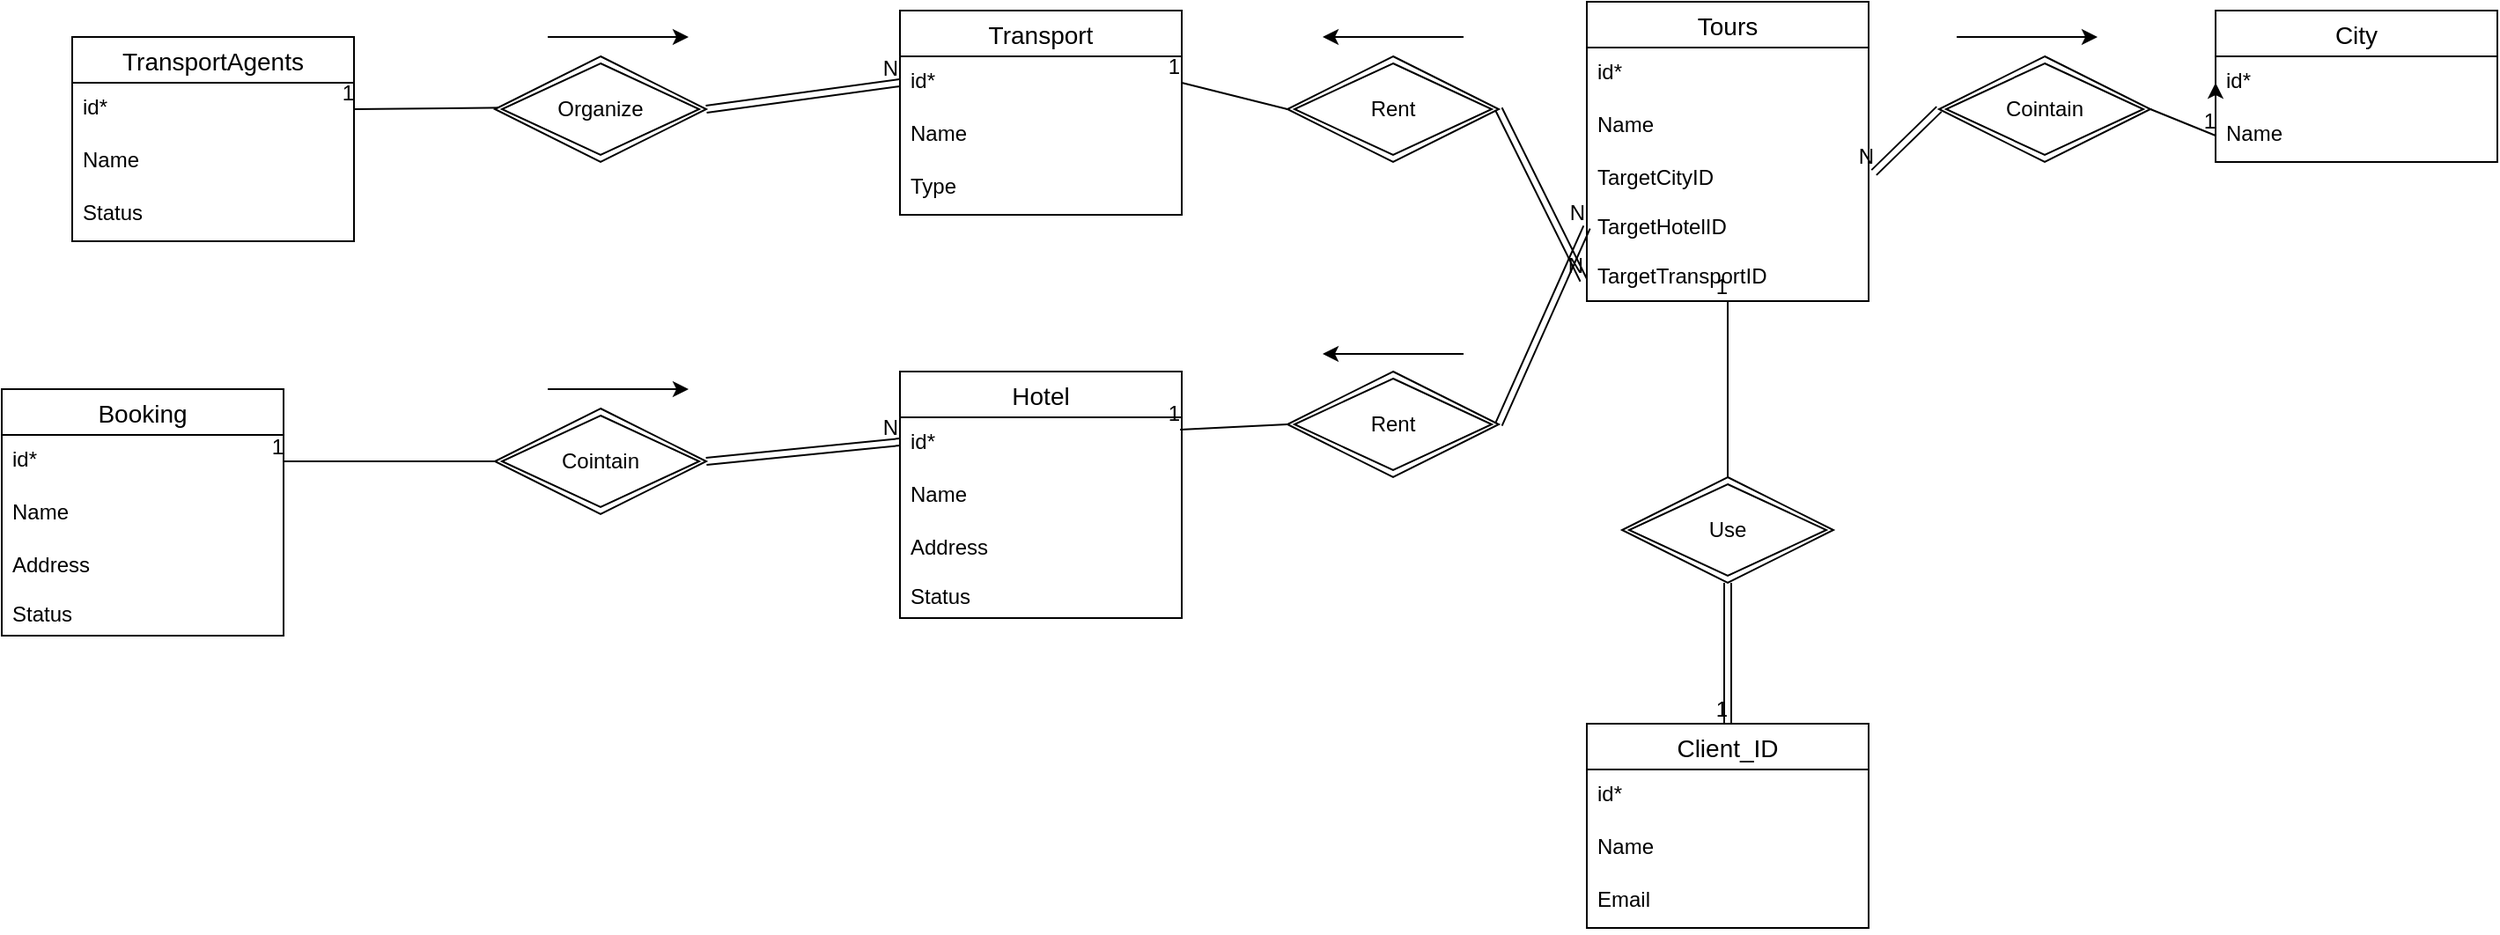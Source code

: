 <mxfile version="16.5.3" type="github"><diagram id="9vBWV7LyVVzG_hyjaM7o" name="Page-1"><mxGraphModel dx="3664" dy="1164" grid="1" gridSize="10" guides="1" tooltips="1" connect="1" arrows="1" fold="1" page="1" pageScale="1" pageWidth="827" pageHeight="1169" math="0" shadow="0"><root><mxCell id="0"/><mxCell id="1" parent="0"/><mxCell id="_5soYYoA6Z1F25KeVzBH-18" value="Client_ID" style="swimlane;fontStyle=0;childLayout=stackLayout;horizontal=1;startSize=26;horizontalStack=0;resizeParent=1;resizeParentMax=0;resizeLast=0;collapsible=1;marginBottom=0;align=center;fontSize=14;" vertex="1" parent="1"><mxGeometry x="310" y="990" width="160" height="116" as="geometry"><mxRectangle x="330" y="540" width="50" height="26" as="alternateBounds"/></mxGeometry></mxCell><mxCell id="_5soYYoA6Z1F25KeVzBH-19" value="id*" style="text;strokeColor=none;fillColor=none;spacingLeft=4;spacingRight=4;overflow=hidden;rotatable=0;points=[[0,0.5],[1,0.5]];portConstraint=eastwest;fontSize=12;" vertex="1" parent="_5soYYoA6Z1F25KeVzBH-18"><mxGeometry y="26" width="160" height="30" as="geometry"/></mxCell><mxCell id="_5soYYoA6Z1F25KeVzBH-20" value="Name" style="text;strokeColor=none;fillColor=none;spacingLeft=4;spacingRight=4;overflow=hidden;rotatable=0;points=[[0,0.5],[1,0.5]];portConstraint=eastwest;fontSize=12;" vertex="1" parent="_5soYYoA6Z1F25KeVzBH-18"><mxGeometry y="56" width="160" height="30" as="geometry"/></mxCell><mxCell id="_5soYYoA6Z1F25KeVzBH-21" value="Email" style="text;strokeColor=none;fillColor=none;spacingLeft=4;spacingRight=4;overflow=hidden;rotatable=0;points=[[0,0.5],[1,0.5]];portConstraint=eastwest;fontSize=12;" vertex="1" parent="_5soYYoA6Z1F25KeVzBH-18"><mxGeometry y="86" width="160" height="30" as="geometry"/></mxCell><mxCell id="_5soYYoA6Z1F25KeVzBH-22" value="Use" style="shape=rhombus;double=1;perimeter=rhombusPerimeter;whiteSpace=wrap;html=1;align=center;" vertex="1" parent="1"><mxGeometry x="330" y="850" width="120" height="60" as="geometry"/></mxCell><mxCell id="_5soYYoA6Z1F25KeVzBH-25" value="Tours" style="swimlane;fontStyle=0;childLayout=stackLayout;horizontal=1;startSize=26;horizontalStack=0;resizeParent=1;resizeParentMax=0;resizeLast=0;collapsible=1;marginBottom=0;align=center;fontSize=14;" vertex="1" parent="1"><mxGeometry x="310" y="580" width="160" height="170" as="geometry"><mxRectangle x="330" y="540" width="50" height="26" as="alternateBounds"/></mxGeometry></mxCell><mxCell id="_5soYYoA6Z1F25KeVzBH-26" value="id*" style="text;strokeColor=none;fillColor=none;spacingLeft=4;spacingRight=4;overflow=hidden;rotatable=0;points=[[0,0.5],[1,0.5]];portConstraint=eastwest;fontSize=12;" vertex="1" parent="_5soYYoA6Z1F25KeVzBH-25"><mxGeometry y="26" width="160" height="30" as="geometry"/></mxCell><mxCell id="_5soYYoA6Z1F25KeVzBH-27" value="Name" style="text;strokeColor=none;fillColor=none;spacingLeft=4;spacingRight=4;overflow=hidden;rotatable=0;points=[[0,0.5],[1,0.5]];portConstraint=eastwest;fontSize=12;" vertex="1" parent="_5soYYoA6Z1F25KeVzBH-25"><mxGeometry y="56" width="160" height="30" as="geometry"/></mxCell><mxCell id="_5soYYoA6Z1F25KeVzBH-28" value="TargetCityID&#10;&#10;TargetHotelID&#10;&#10;TargetTransportID&#10;&#10;" style="text;strokeColor=none;fillColor=none;spacingLeft=4;spacingRight=4;overflow=hidden;rotatable=0;points=[[0,0.5],[1,0.5]];portConstraint=eastwest;fontSize=12;" vertex="1" parent="_5soYYoA6Z1F25KeVzBH-25"><mxGeometry y="86" width="160" height="84" as="geometry"/></mxCell><mxCell id="_5soYYoA6Z1F25KeVzBH-31" value="" style="endArrow=none;html=1;rounded=0;exitX=0.5;exitY=0;exitDx=0;exitDy=0;" edge="1" parent="1" source="_5soYYoA6Z1F25KeVzBH-22" target="_5soYYoA6Z1F25KeVzBH-28"><mxGeometry relative="1" as="geometry"><mxPoint x="330" y="590" as="sourcePoint"/><mxPoint x="390" y="770" as="targetPoint"/></mxGeometry></mxCell><mxCell id="_5soYYoA6Z1F25KeVzBH-32" value="1" style="resizable=0;html=1;align=right;verticalAlign=bottom;" connectable="0" vertex="1" parent="_5soYYoA6Z1F25KeVzBH-31"><mxGeometry x="1" relative="1" as="geometry"/></mxCell><mxCell id="_5soYYoA6Z1F25KeVzBH-33" value="City" style="swimlane;fontStyle=0;childLayout=stackLayout;horizontal=1;startSize=26;horizontalStack=0;resizeParent=1;resizeParentMax=0;resizeLast=0;collapsible=1;marginBottom=0;align=center;fontSize=14;" vertex="1" parent="1"><mxGeometry x="667" y="585" width="160" height="86" as="geometry"><mxRectangle x="330" y="540" width="50" height="26" as="alternateBounds"/></mxGeometry></mxCell><mxCell id="_5soYYoA6Z1F25KeVzBH-34" value="id*" style="text;strokeColor=none;fillColor=none;spacingLeft=4;spacingRight=4;overflow=hidden;rotatable=0;points=[[0,0.5],[1,0.5]];portConstraint=eastwest;fontSize=12;" vertex="1" parent="_5soYYoA6Z1F25KeVzBH-33"><mxGeometry y="26" width="160" height="30" as="geometry"/></mxCell><mxCell id="_5soYYoA6Z1F25KeVzBH-40" style="edgeStyle=orthogonalEdgeStyle;rounded=0;orthogonalLoop=1;jettySize=auto;html=1;exitX=0;exitY=0.5;exitDx=0;exitDy=0;entryX=0;entryY=0.5;entryDx=0;entryDy=0;" edge="1" parent="_5soYYoA6Z1F25KeVzBH-33" source="_5soYYoA6Z1F25KeVzBH-35" target="_5soYYoA6Z1F25KeVzBH-34"><mxGeometry relative="1" as="geometry"/></mxCell><mxCell id="_5soYYoA6Z1F25KeVzBH-35" value="Name" style="text;strokeColor=none;fillColor=none;spacingLeft=4;spacingRight=4;overflow=hidden;rotatable=0;points=[[0,0.5],[1,0.5]];portConstraint=eastwest;fontSize=12;" vertex="1" parent="_5soYYoA6Z1F25KeVzBH-33"><mxGeometry y="56" width="160" height="30" as="geometry"/></mxCell><mxCell id="_5soYYoA6Z1F25KeVzBH-37" value="Cointain" style="shape=rhombus;double=1;perimeter=rhombusPerimeter;whiteSpace=wrap;html=1;align=center;" vertex="1" parent="1"><mxGeometry x="510" y="611" width="120" height="60" as="geometry"/></mxCell><mxCell id="_5soYYoA6Z1F25KeVzBH-38" value="" style="endArrow=none;html=1;rounded=0;exitX=1;exitY=0.5;exitDx=0;exitDy=0;entryX=0;entryY=0.5;entryDx=0;entryDy=0;" edge="1" parent="1" source="_5soYYoA6Z1F25KeVzBH-37" target="_5soYYoA6Z1F25KeVzBH-35"><mxGeometry relative="1" as="geometry"><mxPoint x="330" y="590" as="sourcePoint"/><mxPoint x="490" y="590" as="targetPoint"/></mxGeometry></mxCell><mxCell id="_5soYYoA6Z1F25KeVzBH-39" value="1" style="resizable=0;html=1;align=right;verticalAlign=bottom;" connectable="0" vertex="1" parent="_5soYYoA6Z1F25KeVzBH-38"><mxGeometry x="1" relative="1" as="geometry"/></mxCell><mxCell id="_5soYYoA6Z1F25KeVzBH-43" value="" style="shape=link;html=1;rounded=0;entryX=1.019;entryY=0.131;entryDx=0;entryDy=0;entryPerimeter=0;exitX=0;exitY=0.5;exitDx=0;exitDy=0;" edge="1" parent="1" source="_5soYYoA6Z1F25KeVzBH-37" target="_5soYYoA6Z1F25KeVzBH-28"><mxGeometry relative="1" as="geometry"><mxPoint x="330" y="590" as="sourcePoint"/><mxPoint x="490" y="590" as="targetPoint"/></mxGeometry></mxCell><mxCell id="_5soYYoA6Z1F25KeVzBH-44" value="N" style="resizable=0;html=1;align=right;verticalAlign=bottom;" connectable="0" vertex="1" parent="_5soYYoA6Z1F25KeVzBH-43"><mxGeometry x="1" relative="1" as="geometry"/></mxCell><mxCell id="_5soYYoA6Z1F25KeVzBH-45" value="Transport" style="swimlane;fontStyle=0;childLayout=stackLayout;horizontal=1;startSize=26;horizontalStack=0;resizeParent=1;resizeParentMax=0;resizeLast=0;collapsible=1;marginBottom=0;align=center;fontSize=14;" vertex="1" parent="1"><mxGeometry x="-80" y="585" width="160" height="116" as="geometry"><mxRectangle x="330" y="540" width="50" height="26" as="alternateBounds"/></mxGeometry></mxCell><mxCell id="_5soYYoA6Z1F25KeVzBH-46" value="id*" style="text;strokeColor=none;fillColor=none;spacingLeft=4;spacingRight=4;overflow=hidden;rotatable=0;points=[[0,0.5],[1,0.5]];portConstraint=eastwest;fontSize=12;" vertex="1" parent="_5soYYoA6Z1F25KeVzBH-45"><mxGeometry y="26" width="160" height="30" as="geometry"/></mxCell><mxCell id="_5soYYoA6Z1F25KeVzBH-47" value="Name" style="text;strokeColor=none;fillColor=none;spacingLeft=4;spacingRight=4;overflow=hidden;rotatable=0;points=[[0,0.5],[1,0.5]];portConstraint=eastwest;fontSize=12;" vertex="1" parent="_5soYYoA6Z1F25KeVzBH-45"><mxGeometry y="56" width="160" height="30" as="geometry"/></mxCell><mxCell id="_5soYYoA6Z1F25KeVzBH-48" value="Type" style="text;strokeColor=none;fillColor=none;spacingLeft=4;spacingRight=4;overflow=hidden;rotatable=0;points=[[0,0.5],[1,0.5]];portConstraint=eastwest;fontSize=12;" vertex="1" parent="_5soYYoA6Z1F25KeVzBH-45"><mxGeometry y="86" width="160" height="30" as="geometry"/></mxCell><mxCell id="_5soYYoA6Z1F25KeVzBH-49" value="Rent" style="shape=rhombus;double=1;perimeter=rhombusPerimeter;whiteSpace=wrap;html=1;align=center;" vertex="1" parent="1"><mxGeometry x="140" y="611" width="120" height="60" as="geometry"/></mxCell><mxCell id="_5soYYoA6Z1F25KeVzBH-54" value="Hotel" style="swimlane;fontStyle=0;childLayout=stackLayout;horizontal=1;startSize=26;horizontalStack=0;resizeParent=1;resizeParentMax=0;resizeLast=0;collapsible=1;marginBottom=0;align=center;fontSize=14;" vertex="1" parent="1"><mxGeometry x="-80" y="790" width="160" height="140" as="geometry"><mxRectangle x="330" y="540" width="50" height="26" as="alternateBounds"/></mxGeometry></mxCell><mxCell id="_5soYYoA6Z1F25KeVzBH-55" value="id*" style="text;strokeColor=none;fillColor=none;spacingLeft=4;spacingRight=4;overflow=hidden;rotatable=0;points=[[0,0.5],[1,0.5]];portConstraint=eastwest;fontSize=12;" vertex="1" parent="_5soYYoA6Z1F25KeVzBH-54"><mxGeometry y="26" width="160" height="30" as="geometry"/></mxCell><mxCell id="_5soYYoA6Z1F25KeVzBH-56" value="Name" style="text;strokeColor=none;fillColor=none;spacingLeft=4;spacingRight=4;overflow=hidden;rotatable=0;points=[[0,0.5],[1,0.5]];portConstraint=eastwest;fontSize=12;" vertex="1" parent="_5soYYoA6Z1F25KeVzBH-54"><mxGeometry y="56" width="160" height="30" as="geometry"/></mxCell><mxCell id="_5soYYoA6Z1F25KeVzBH-57" value="Address&#10;&#10;Status&#10;&#10;" style="text;strokeColor=none;fillColor=none;spacingLeft=4;spacingRight=4;overflow=hidden;rotatable=0;points=[[0,0.5],[1,0.5]];portConstraint=eastwest;fontSize=12;" vertex="1" parent="_5soYYoA6Z1F25KeVzBH-54"><mxGeometry y="86" width="160" height="54" as="geometry"/></mxCell><mxCell id="_5soYYoA6Z1F25KeVzBH-58" value="Rent" style="shape=rhombus;double=1;perimeter=rhombusPerimeter;whiteSpace=wrap;html=1;align=center;" vertex="1" parent="1"><mxGeometry x="140" y="790" width="120" height="60" as="geometry"/></mxCell><mxCell id="_5soYYoA6Z1F25KeVzBH-59" value="" style="endArrow=none;html=1;rounded=0;exitX=0;exitY=0.5;exitDx=0;exitDy=0;entryX=0.994;entryY=0.233;entryDx=0;entryDy=0;entryPerimeter=0;" edge="1" parent="1" source="_5soYYoA6Z1F25KeVzBH-58" target="_5soYYoA6Z1F25KeVzBH-55"><mxGeometry relative="1" as="geometry"><mxPoint x="330" y="590" as="sourcePoint"/><mxPoint x="490" y="590" as="targetPoint"/></mxGeometry></mxCell><mxCell id="_5soYYoA6Z1F25KeVzBH-60" value="1" style="resizable=0;html=1;align=right;verticalAlign=bottom;" connectable="0" vertex="1" parent="_5soYYoA6Z1F25KeVzBH-59"><mxGeometry x="1" relative="1" as="geometry"/></mxCell><mxCell id="_5soYYoA6Z1F25KeVzBH-63" value="Booking" style="swimlane;fontStyle=0;childLayout=stackLayout;horizontal=1;startSize=26;horizontalStack=0;resizeParent=1;resizeParentMax=0;resizeLast=0;collapsible=1;marginBottom=0;align=center;fontSize=14;" vertex="1" parent="1"><mxGeometry x="-590" y="800" width="160" height="140" as="geometry"><mxRectangle x="330" y="540" width="50" height="26" as="alternateBounds"/></mxGeometry></mxCell><mxCell id="_5soYYoA6Z1F25KeVzBH-64" value="id*" style="text;strokeColor=none;fillColor=none;spacingLeft=4;spacingRight=4;overflow=hidden;rotatable=0;points=[[0,0.5],[1,0.5]];portConstraint=eastwest;fontSize=12;" vertex="1" parent="_5soYYoA6Z1F25KeVzBH-63"><mxGeometry y="26" width="160" height="30" as="geometry"/></mxCell><mxCell id="_5soYYoA6Z1F25KeVzBH-65" value="Name" style="text;strokeColor=none;fillColor=none;spacingLeft=4;spacingRight=4;overflow=hidden;rotatable=0;points=[[0,0.5],[1,0.5]];portConstraint=eastwest;fontSize=12;" vertex="1" parent="_5soYYoA6Z1F25KeVzBH-63"><mxGeometry y="56" width="160" height="30" as="geometry"/></mxCell><mxCell id="_5soYYoA6Z1F25KeVzBH-66" value="Address&#10;&#10;Status&#10;&#10;" style="text;strokeColor=none;fillColor=none;spacingLeft=4;spacingRight=4;overflow=hidden;rotatable=0;points=[[0,0.5],[1,0.5]];portConstraint=eastwest;fontSize=12;" vertex="1" parent="_5soYYoA6Z1F25KeVzBH-63"><mxGeometry y="86" width="160" height="54" as="geometry"/></mxCell><mxCell id="_5soYYoA6Z1F25KeVzBH-67" value="Cointain" style="shape=rhombus;double=1;perimeter=rhombusPerimeter;whiteSpace=wrap;html=1;align=center;" vertex="1" parent="1"><mxGeometry x="-310" y="811" width="120" height="60" as="geometry"/></mxCell><mxCell id="_5soYYoA6Z1F25KeVzBH-68" value="" style="endArrow=none;html=1;rounded=0;entryX=1;entryY=0.5;entryDx=0;entryDy=0;exitX=0;exitY=0.5;exitDx=0;exitDy=0;" edge="1" parent="1" source="_5soYYoA6Z1F25KeVzBH-67" target="_5soYYoA6Z1F25KeVzBH-64"><mxGeometry relative="1" as="geometry"><mxPoint x="330" y="590" as="sourcePoint"/><mxPoint x="490" y="590" as="targetPoint"/></mxGeometry></mxCell><mxCell id="_5soYYoA6Z1F25KeVzBH-69" value="1" style="resizable=0;html=1;align=right;verticalAlign=bottom;" connectable="0" vertex="1" parent="_5soYYoA6Z1F25KeVzBH-68"><mxGeometry x="1" relative="1" as="geometry"/></mxCell><mxCell id="_5soYYoA6Z1F25KeVzBH-70" value="" style="shape=link;html=1;rounded=0;exitX=1;exitY=0.5;exitDx=0;exitDy=0;" edge="1" parent="1" source="_5soYYoA6Z1F25KeVzBH-67"><mxGeometry relative="1" as="geometry"><mxPoint x="330" y="590" as="sourcePoint"/><mxPoint x="-80" y="830" as="targetPoint"/></mxGeometry></mxCell><mxCell id="_5soYYoA6Z1F25KeVzBH-71" value="N" style="resizable=0;html=1;align=right;verticalAlign=bottom;" connectable="0" vertex="1" parent="_5soYYoA6Z1F25KeVzBH-70"><mxGeometry x="1" relative="1" as="geometry"/></mxCell><mxCell id="_5soYYoA6Z1F25KeVzBH-72" value="TransportAgents" style="swimlane;fontStyle=0;childLayout=stackLayout;horizontal=1;startSize=26;horizontalStack=0;resizeParent=1;resizeParentMax=0;resizeLast=0;collapsible=1;marginBottom=0;align=center;fontSize=14;" vertex="1" parent="1"><mxGeometry x="-550" y="600" width="160" height="116" as="geometry"><mxRectangle x="330" y="540" width="50" height="26" as="alternateBounds"/></mxGeometry></mxCell><mxCell id="_5soYYoA6Z1F25KeVzBH-73" value="id*" style="text;strokeColor=none;fillColor=none;spacingLeft=4;spacingRight=4;overflow=hidden;rotatable=0;points=[[0,0.5],[1,0.5]];portConstraint=eastwest;fontSize=12;" vertex="1" parent="_5soYYoA6Z1F25KeVzBH-72"><mxGeometry y="26" width="160" height="30" as="geometry"/></mxCell><mxCell id="_5soYYoA6Z1F25KeVzBH-74" value="Name" style="text;strokeColor=none;fillColor=none;spacingLeft=4;spacingRight=4;overflow=hidden;rotatable=0;points=[[0,0.5],[1,0.5]];portConstraint=eastwest;fontSize=12;" vertex="1" parent="_5soYYoA6Z1F25KeVzBH-72"><mxGeometry y="56" width="160" height="30" as="geometry"/></mxCell><mxCell id="_5soYYoA6Z1F25KeVzBH-75" value="Status" style="text;strokeColor=none;fillColor=none;spacingLeft=4;spacingRight=4;overflow=hidden;rotatable=0;points=[[0,0.5],[1,0.5]];portConstraint=eastwest;fontSize=12;" vertex="1" parent="_5soYYoA6Z1F25KeVzBH-72"><mxGeometry y="86" width="160" height="30" as="geometry"/></mxCell><mxCell id="_5soYYoA6Z1F25KeVzBH-76" value="" style="endArrow=none;html=1;rounded=0;entryX=1;entryY=0.5;entryDx=0;entryDy=0;" edge="1" parent="1" target="_5soYYoA6Z1F25KeVzBH-73"><mxGeometry relative="1" as="geometry"><mxPoint x="-290" y="640" as="sourcePoint"/><mxPoint x="490" y="590" as="targetPoint"/></mxGeometry></mxCell><mxCell id="_5soYYoA6Z1F25KeVzBH-77" value="1" style="resizable=0;html=1;align=right;verticalAlign=bottom;" connectable="0" vertex="1" parent="_5soYYoA6Z1F25KeVzBH-76"><mxGeometry x="1" relative="1" as="geometry"/></mxCell><mxCell id="_5soYYoA6Z1F25KeVzBH-78" value="Organize" style="shape=rhombus;double=1;perimeter=rhombusPerimeter;whiteSpace=wrap;html=1;align=center;" vertex="1" parent="1"><mxGeometry x="-310" y="611" width="120" height="60" as="geometry"/></mxCell><mxCell id="_5soYYoA6Z1F25KeVzBH-81" value="" style="shape=link;html=1;rounded=0;exitX=1;exitY=0.5;exitDx=0;exitDy=0;entryX=0;entryY=0.5;entryDx=0;entryDy=0;" edge="1" parent="1" source="_5soYYoA6Z1F25KeVzBH-78" target="_5soYYoA6Z1F25KeVzBH-46"><mxGeometry relative="1" as="geometry"><mxPoint x="330" y="590" as="sourcePoint"/><mxPoint x="490" y="590" as="targetPoint"/></mxGeometry></mxCell><mxCell id="_5soYYoA6Z1F25KeVzBH-82" value="N" style="resizable=0;html=1;align=right;verticalAlign=bottom;" connectable="0" vertex="1" parent="_5soYYoA6Z1F25KeVzBH-81"><mxGeometry x="1" relative="1" as="geometry"/></mxCell><mxCell id="_5soYYoA6Z1F25KeVzBH-83" value="" style="shape=link;html=1;rounded=0;exitX=0.5;exitY=1;exitDx=0;exitDy=0;entryX=0.5;entryY=0;entryDx=0;entryDy=0;" edge="1" parent="1" source="_5soYYoA6Z1F25KeVzBH-22" target="_5soYYoA6Z1F25KeVzBH-18"><mxGeometry relative="1" as="geometry"><mxPoint x="330" y="590" as="sourcePoint"/><mxPoint x="490" y="590" as="targetPoint"/></mxGeometry></mxCell><mxCell id="_5soYYoA6Z1F25KeVzBH-84" value="1" style="resizable=0;html=1;align=right;verticalAlign=bottom;" connectable="0" vertex="1" parent="_5soYYoA6Z1F25KeVzBH-83"><mxGeometry x="1" relative="1" as="geometry"/></mxCell><mxCell id="_5soYYoA6Z1F25KeVzBH-89" value="" style="endArrow=none;html=1;rounded=0;exitX=0;exitY=0.5;exitDx=0;exitDy=0;entryX=1;entryY=0.5;entryDx=0;entryDy=0;" edge="1" parent="1" source="_5soYYoA6Z1F25KeVzBH-49" target="_5soYYoA6Z1F25KeVzBH-46"><mxGeometry relative="1" as="geometry"><mxPoint x="150" y="830" as="sourcePoint"/><mxPoint x="89.04" y="832.99" as="targetPoint"/></mxGeometry></mxCell><mxCell id="_5soYYoA6Z1F25KeVzBH-90" value="1" style="resizable=0;html=1;align=right;verticalAlign=bottom;" connectable="0" vertex="1" parent="_5soYYoA6Z1F25KeVzBH-89"><mxGeometry x="1" relative="1" as="geometry"/></mxCell><mxCell id="_5soYYoA6Z1F25KeVzBH-91" value="" style="shape=link;html=1;rounded=0;entryX=-0.012;entryY=0.857;entryDx=0;entryDy=0;entryPerimeter=0;exitX=1;exitY=0.5;exitDx=0;exitDy=0;" edge="1" parent="1" source="_5soYYoA6Z1F25KeVzBH-49" target="_5soYYoA6Z1F25KeVzBH-28"><mxGeometry relative="1" as="geometry"><mxPoint x="520" y="651" as="sourcePoint"/><mxPoint x="483.04" y="687.004" as="targetPoint"/></mxGeometry></mxCell><mxCell id="_5soYYoA6Z1F25KeVzBH-92" value="N" style="resizable=0;html=1;align=right;verticalAlign=bottom;" connectable="0" vertex="1" parent="_5soYYoA6Z1F25KeVzBH-91"><mxGeometry x="1" relative="1" as="geometry"/></mxCell><mxCell id="_5soYYoA6Z1F25KeVzBH-93" value="" style="shape=link;html=1;rounded=0;entryX=0;entryY=0.5;entryDx=0;entryDy=0;exitX=1;exitY=0.5;exitDx=0;exitDy=0;" edge="1" parent="1" source="_5soYYoA6Z1F25KeVzBH-58" target="_5soYYoA6Z1F25KeVzBH-28"><mxGeometry relative="1" as="geometry"><mxPoint x="270" y="651" as="sourcePoint"/><mxPoint x="318.08" y="747.988" as="targetPoint"/></mxGeometry></mxCell><mxCell id="_5soYYoA6Z1F25KeVzBH-94" value="N" style="resizable=0;html=1;align=right;verticalAlign=bottom;" connectable="0" vertex="1" parent="_5soYYoA6Z1F25KeVzBH-93"><mxGeometry x="1" relative="1" as="geometry"/></mxCell><mxCell id="_5soYYoA6Z1F25KeVzBH-95" value="" style="endArrow=classic;html=1;rounded=0;" edge="1" parent="1"><mxGeometry width="50" height="50" relative="1" as="geometry"><mxPoint x="-280" y="600" as="sourcePoint"/><mxPoint x="-200" y="600" as="targetPoint"/></mxGeometry></mxCell><mxCell id="_5soYYoA6Z1F25KeVzBH-96" value="" style="endArrow=classic;html=1;rounded=0;" edge="1" parent="1"><mxGeometry width="50" height="50" relative="1" as="geometry"><mxPoint x="-280" y="800" as="sourcePoint"/><mxPoint x="-200" y="800" as="targetPoint"/></mxGeometry></mxCell><mxCell id="_5soYYoA6Z1F25KeVzBH-97" value="" style="endArrow=classic;html=1;rounded=0;" edge="1" parent="1"><mxGeometry width="50" height="50" relative="1" as="geometry"><mxPoint x="520" y="600" as="sourcePoint"/><mxPoint x="600" y="600" as="targetPoint"/></mxGeometry></mxCell><mxCell id="_5soYYoA6Z1F25KeVzBH-98" value="" style="endArrow=classic;html=1;rounded=0;" edge="1" parent="1"><mxGeometry width="50" height="50" relative="1" as="geometry"><mxPoint x="240" y="600" as="sourcePoint"/><mxPoint x="160" y="600" as="targetPoint"/></mxGeometry></mxCell><mxCell id="_5soYYoA6Z1F25KeVzBH-99" value="" style="endArrow=classic;html=1;rounded=0;" edge="1" parent="1"><mxGeometry width="50" height="50" relative="1" as="geometry"><mxPoint x="240" y="780" as="sourcePoint"/><mxPoint x="160" y="780" as="targetPoint"/></mxGeometry></mxCell></root></mxGraphModel></diagram></mxfile>